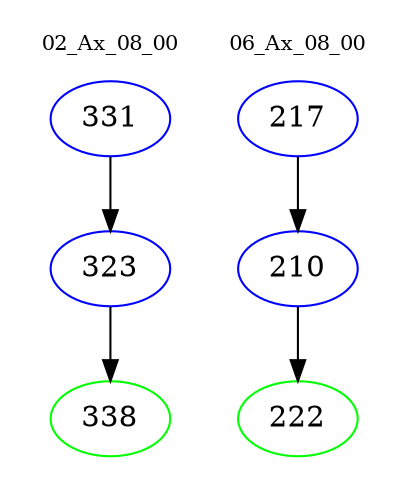 digraph{
subgraph cluster_0 {
color = white
label = "02_Ax_08_00";
fontsize=10;
T0_331 [label="331", color="blue"]
T0_331 -> T0_323 [color="black"]
T0_323 [label="323", color="blue"]
T0_323 -> T0_338 [color="black"]
T0_338 [label="338", color="green"]
}
subgraph cluster_1 {
color = white
label = "06_Ax_08_00";
fontsize=10;
T1_217 [label="217", color="blue"]
T1_217 -> T1_210 [color="black"]
T1_210 [label="210", color="blue"]
T1_210 -> T1_222 [color="black"]
T1_222 [label="222", color="green"]
}
}
